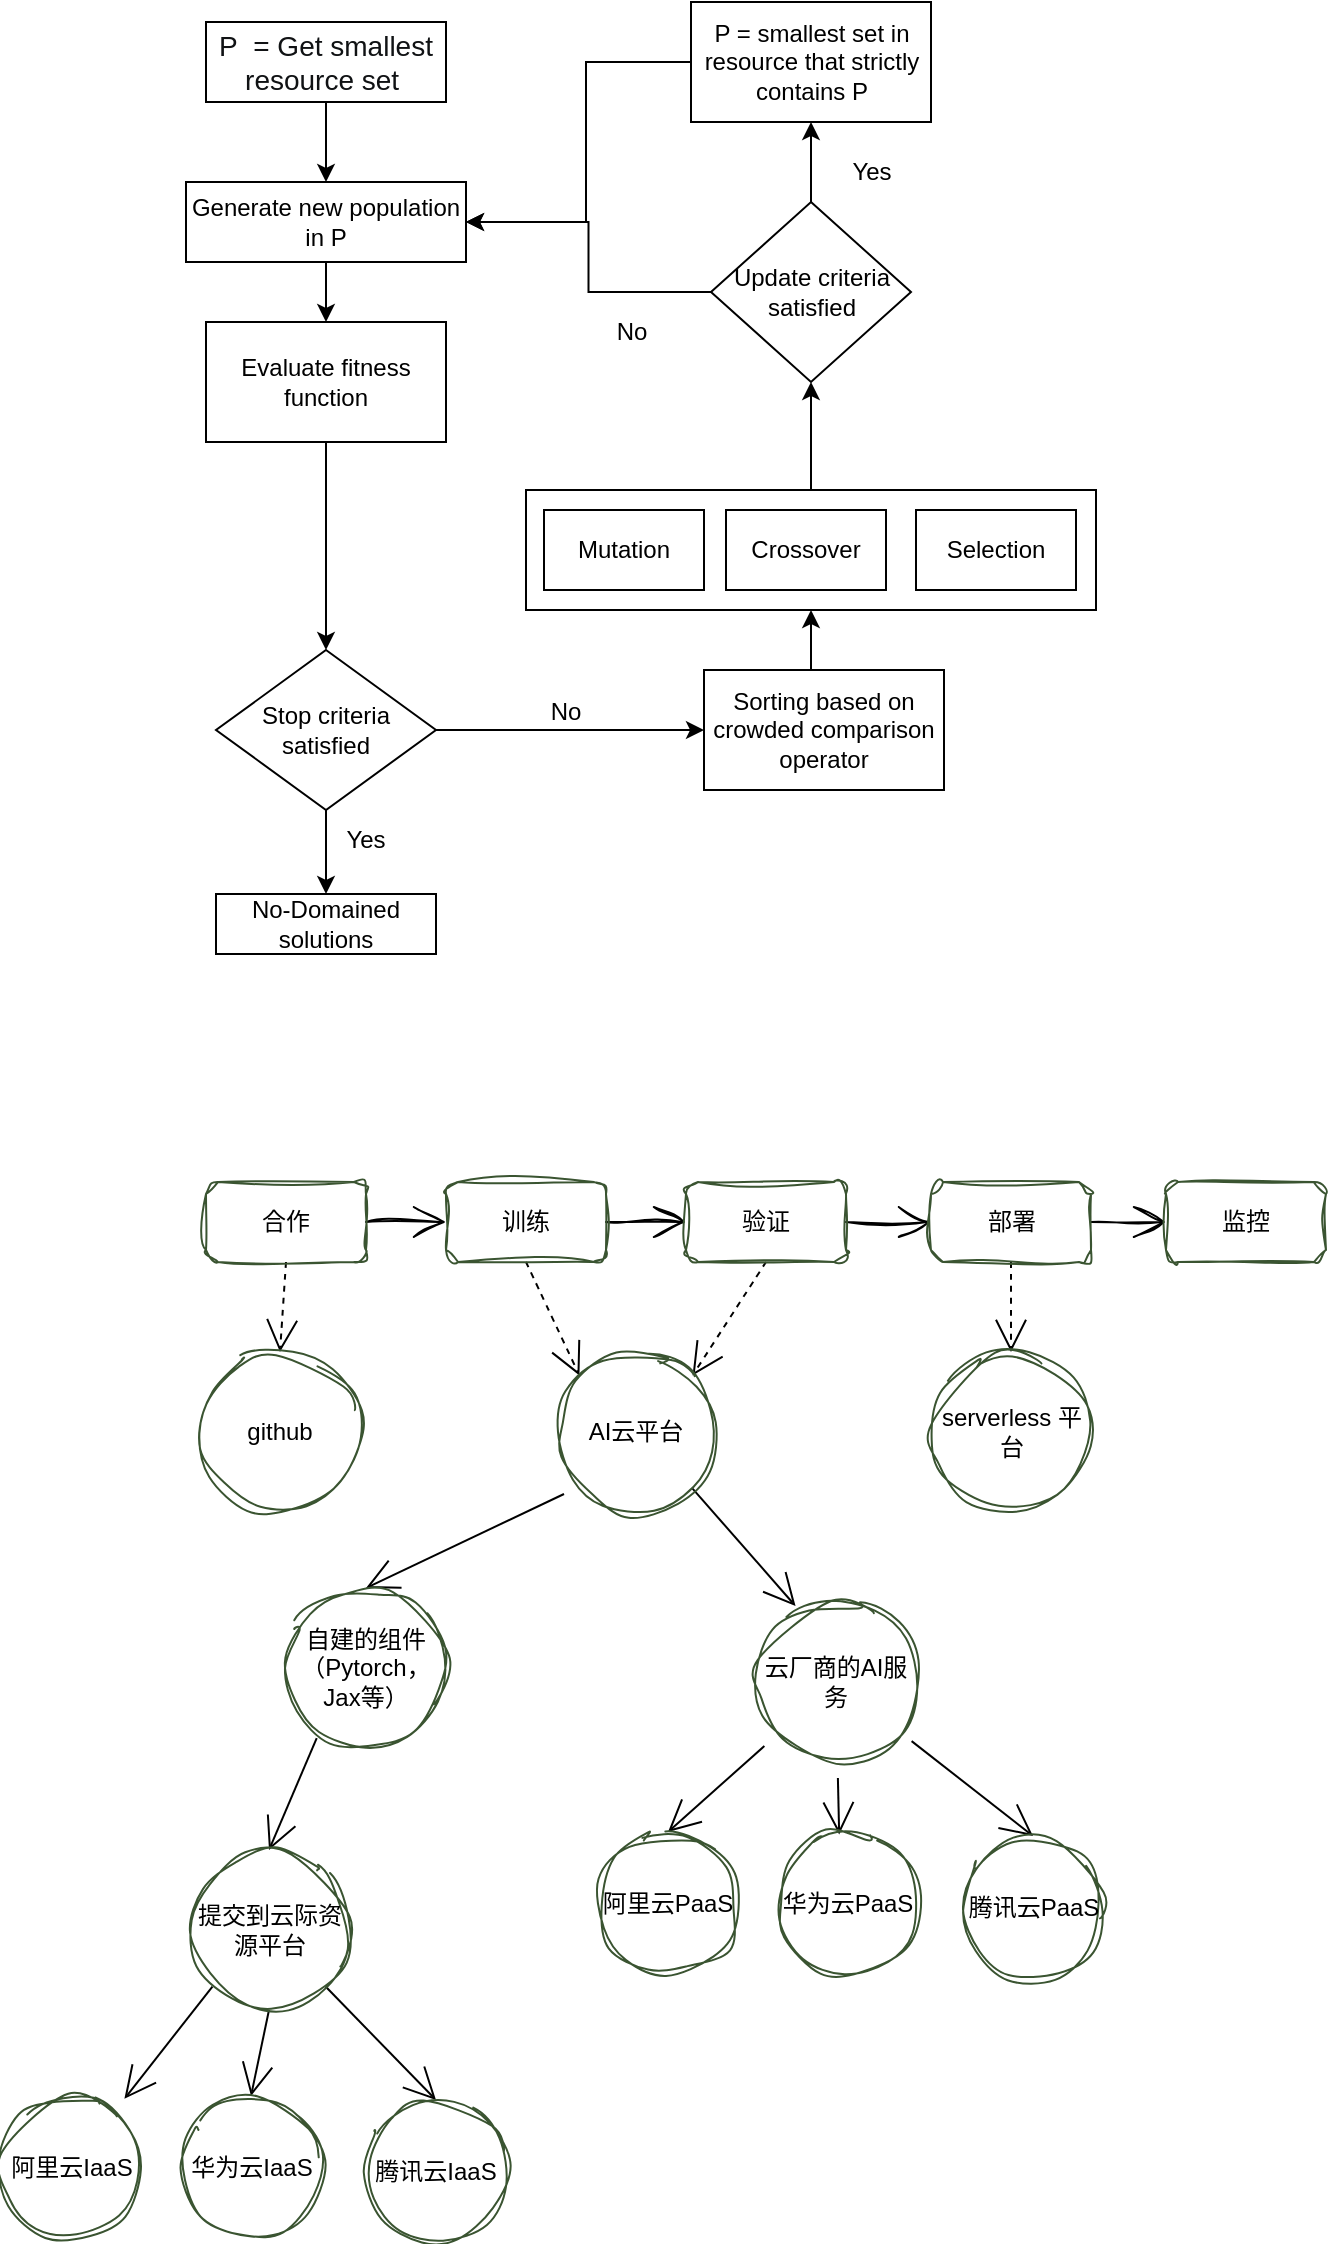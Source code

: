 <mxfile version="20.8.23" type="github">
  <diagram id="C5RBs43oDa-KdzZeNtuy" name="Page-1">
    <mxGraphModel dx="1780" dy="764" grid="0" gridSize="10" guides="1" tooltips="1" connect="1" arrows="1" fold="1" page="0" pageScale="1" pageWidth="827" pageHeight="1169" math="0" shadow="0">
      <root>
        <mxCell id="WIyWlLk6GJQsqaUBKTNV-0" />
        <mxCell id="WIyWlLk6GJQsqaUBKTNV-1" parent="WIyWlLk6GJQsqaUBKTNV-0" />
        <mxCell id="WIyWlLk6GJQsqaUBKTNV-4" value="Yes" style="rounded=0;html=1;jettySize=auto;orthogonalLoop=1;fontSize=11;endArrow=block;endFill=0;endSize=8;strokeWidth=1;shadow=0;labelBackgroundColor=none;edgeStyle=orthogonalEdgeStyle;" parent="WIyWlLk6GJQsqaUBKTNV-1" edge="1">
          <mxGeometry y="20" relative="1" as="geometry">
            <mxPoint as="offset" />
            <mxPoint x="220" y="250" as="sourcePoint" />
          </mxGeometry>
        </mxCell>
        <mxCell id="WIyWlLk6GJQsqaUBKTNV-5" value="No" style="edgeStyle=orthogonalEdgeStyle;rounded=0;html=1;jettySize=auto;orthogonalLoop=1;fontSize=11;endArrow=block;endFill=0;endSize=8;strokeWidth=1;shadow=0;labelBackgroundColor=none;" parent="WIyWlLk6GJQsqaUBKTNV-1" edge="1">
          <mxGeometry y="10" relative="1" as="geometry">
            <mxPoint as="offset" />
            <mxPoint x="270" y="210" as="sourcePoint" />
          </mxGeometry>
        </mxCell>
        <mxCell id="WIyWlLk6GJQsqaUBKTNV-9" value="Yes" style="edgeStyle=orthogonalEdgeStyle;rounded=0;html=1;jettySize=auto;orthogonalLoop=1;fontSize=11;endArrow=block;endFill=0;endSize=8;strokeWidth=1;shadow=0;labelBackgroundColor=none;" parent="WIyWlLk6GJQsqaUBKTNV-1" edge="1">
          <mxGeometry y="10" relative="1" as="geometry">
            <mxPoint as="offset" />
            <mxPoint x="270" y="330" as="sourcePoint" />
          </mxGeometry>
        </mxCell>
        <mxCell id="THJVb-N0ZHT8e2qzy4Ff-2" value="" style="edgeStyle=orthogonalEdgeStyle;rounded=0;orthogonalLoop=1;jettySize=auto;html=1;" parent="WIyWlLk6GJQsqaUBKTNV-1" source="THJVb-N0ZHT8e2qzy4Ff-0" target="THJVb-N0ZHT8e2qzy4Ff-1" edge="1">
          <mxGeometry relative="1" as="geometry" />
        </mxCell>
        <mxCell id="THJVb-N0ZHT8e2qzy4Ff-0" value="Evaluate fitness function" style="rounded=0;whiteSpace=wrap;html=1;" parent="WIyWlLk6GJQsqaUBKTNV-1" vertex="1">
          <mxGeometry x="160" y="170" width="120" height="60" as="geometry" />
        </mxCell>
        <mxCell id="THJVb-N0ZHT8e2qzy4Ff-4" value="" style="edgeStyle=orthogonalEdgeStyle;rounded=0;orthogonalLoop=1;jettySize=auto;html=1;" parent="WIyWlLk6GJQsqaUBKTNV-1" source="THJVb-N0ZHT8e2qzy4Ff-1" target="THJVb-N0ZHT8e2qzy4Ff-3" edge="1">
          <mxGeometry relative="1" as="geometry" />
        </mxCell>
        <mxCell id="THJVb-N0ZHT8e2qzy4Ff-6" value="" style="edgeStyle=orthogonalEdgeStyle;rounded=0;orthogonalLoop=1;jettySize=auto;html=1;" parent="WIyWlLk6GJQsqaUBKTNV-1" source="THJVb-N0ZHT8e2qzy4Ff-1" target="THJVb-N0ZHT8e2qzy4Ff-5" edge="1">
          <mxGeometry relative="1" as="geometry" />
        </mxCell>
        <mxCell id="THJVb-N0ZHT8e2qzy4Ff-1" value="Stop criteria satisfied" style="rhombus;whiteSpace=wrap;html=1;rounded=0;" parent="WIyWlLk6GJQsqaUBKTNV-1" vertex="1">
          <mxGeometry x="165" y="334" width="110" height="80" as="geometry" />
        </mxCell>
        <mxCell id="THJVb-N0ZHT8e2qzy4Ff-3" value="No-Domained solutions" style="whiteSpace=wrap;html=1;rounded=0;" parent="WIyWlLk6GJQsqaUBKTNV-1" vertex="1">
          <mxGeometry x="165" y="456" width="110" height="30" as="geometry" />
        </mxCell>
        <mxCell id="THJVb-N0ZHT8e2qzy4Ff-35" style="edgeStyle=orthogonalEdgeStyle;rounded=0;orthogonalLoop=1;jettySize=auto;html=1;exitX=0.5;exitY=0;exitDx=0;exitDy=0;entryX=0.5;entryY=1;entryDx=0;entryDy=0;" parent="WIyWlLk6GJQsqaUBKTNV-1" source="THJVb-N0ZHT8e2qzy4Ff-5" target="THJVb-N0ZHT8e2qzy4Ff-7" edge="1">
          <mxGeometry relative="1" as="geometry" />
        </mxCell>
        <mxCell id="THJVb-N0ZHT8e2qzy4Ff-5" value="Sorting based on crowded comparison operator" style="whiteSpace=wrap;html=1;rounded=0;" parent="WIyWlLk6GJQsqaUBKTNV-1" vertex="1">
          <mxGeometry x="409" y="344" width="120" height="60" as="geometry" />
        </mxCell>
        <mxCell id="THJVb-N0ZHT8e2qzy4Ff-29" style="edgeStyle=orthogonalEdgeStyle;rounded=0;orthogonalLoop=1;jettySize=auto;html=1;exitX=0.5;exitY=0;exitDx=0;exitDy=0;entryX=0.5;entryY=1;entryDx=0;entryDy=0;" parent="WIyWlLk6GJQsqaUBKTNV-1" source="THJVb-N0ZHT8e2qzy4Ff-7" target="THJVb-N0ZHT8e2qzy4Ff-28" edge="1">
          <mxGeometry relative="1" as="geometry" />
        </mxCell>
        <mxCell id="THJVb-N0ZHT8e2qzy4Ff-7" value="" style="whiteSpace=wrap;html=1;rounded=0;" parent="WIyWlLk6GJQsqaUBKTNV-1" vertex="1">
          <mxGeometry x="320" y="254" width="285" height="60" as="geometry" />
        </mxCell>
        <mxCell id="THJVb-N0ZHT8e2qzy4Ff-8" value="Mutation" style="rounded=0;whiteSpace=wrap;html=1;" parent="WIyWlLk6GJQsqaUBKTNV-1" vertex="1">
          <mxGeometry x="329" y="264" width="80" height="40" as="geometry" />
        </mxCell>
        <mxCell id="THJVb-N0ZHT8e2qzy4Ff-9" value="Crossover" style="rounded=0;whiteSpace=wrap;html=1;" parent="WIyWlLk6GJQsqaUBKTNV-1" vertex="1">
          <mxGeometry x="420" y="264" width="80" height="40" as="geometry" />
        </mxCell>
        <mxCell id="THJVb-N0ZHT8e2qzy4Ff-10" value="Selection" style="rounded=0;whiteSpace=wrap;html=1;" parent="WIyWlLk6GJQsqaUBKTNV-1" vertex="1">
          <mxGeometry x="515" y="264" width="80" height="40" as="geometry" />
        </mxCell>
        <mxCell id="THJVb-N0ZHT8e2qzy4Ff-27" style="edgeStyle=orthogonalEdgeStyle;rounded=0;orthogonalLoop=1;jettySize=auto;html=1;" parent="WIyWlLk6GJQsqaUBKTNV-1" source="THJVb-N0ZHT8e2qzy4Ff-11" target="THJVb-N0ZHT8e2qzy4Ff-0" edge="1">
          <mxGeometry relative="1" as="geometry" />
        </mxCell>
        <mxCell id="THJVb-N0ZHT8e2qzy4Ff-11" value="Generate new population in P" style="whiteSpace=wrap;html=1;rounded=0;" parent="WIyWlLk6GJQsqaUBKTNV-1" vertex="1">
          <mxGeometry x="150" y="100" width="140" height="40" as="geometry" />
        </mxCell>
        <mxCell id="THJVb-N0ZHT8e2qzy4Ff-16" style="edgeStyle=orthogonalEdgeStyle;rounded=0;orthogonalLoop=1;jettySize=auto;html=1;exitX=0.5;exitY=1;exitDx=0;exitDy=0;entryX=0.5;entryY=0;entryDx=0;entryDy=0;" parent="WIyWlLk6GJQsqaUBKTNV-1" source="THJVb-N0ZHT8e2qzy4Ff-13" target="THJVb-N0ZHT8e2qzy4Ff-11" edge="1">
          <mxGeometry relative="1" as="geometry" />
        </mxCell>
        <mxCell id="THJVb-N0ZHT8e2qzy4Ff-13" value="&lt;p style=&quot;&quot;&gt;&lt;font color=&quot;#101214&quot;&gt;&lt;span style=&quot;font-size: 14px; background-color: rgb(255, 255, 255);&quot;&gt;P&amp;nbsp; = Get smallest resource set&amp;nbsp;&lt;/span&gt;&lt;/font&gt;&lt;/p&gt;" style="rounded=0;whiteSpace=wrap;html=1;fontSize=12;glass=0;strokeWidth=1;shadow=0;align=center;" parent="WIyWlLk6GJQsqaUBKTNV-1" vertex="1">
          <mxGeometry x="160" y="20" width="120" height="40" as="geometry" />
        </mxCell>
        <mxCell id="THJVb-N0ZHT8e2qzy4Ff-17" style="edgeStyle=orthogonalEdgeStyle;rounded=0;orthogonalLoop=1;jettySize=auto;html=1;entryX=1;entryY=0.5;entryDx=0;entryDy=0;" parent="WIyWlLk6GJQsqaUBKTNV-1" source="THJVb-N0ZHT8e2qzy4Ff-14" target="THJVb-N0ZHT8e2qzy4Ff-11" edge="1">
          <mxGeometry relative="1" as="geometry">
            <Array as="points">
              <mxPoint x="350" y="40" />
              <mxPoint x="350" y="120" />
            </Array>
          </mxGeometry>
        </mxCell>
        <mxCell id="THJVb-N0ZHT8e2qzy4Ff-14" value="P = smallest set in resource that strictly contains P" style="rounded=0;whiteSpace=wrap;html=1;" parent="WIyWlLk6GJQsqaUBKTNV-1" vertex="1">
          <mxGeometry x="402.5" y="10" width="120" height="60" as="geometry" />
        </mxCell>
        <mxCell id="THJVb-N0ZHT8e2qzy4Ff-25" value="Yes" style="text;html=1;strokeColor=none;fillColor=none;align=center;verticalAlign=middle;whiteSpace=wrap;rounded=0;" parent="WIyWlLk6GJQsqaUBKTNV-1" vertex="1">
          <mxGeometry x="210" y="414" width="60" height="30" as="geometry" />
        </mxCell>
        <mxCell id="THJVb-N0ZHT8e2qzy4Ff-26" value="No" style="text;html=1;strokeColor=none;fillColor=none;align=center;verticalAlign=middle;whiteSpace=wrap;rounded=0;" parent="WIyWlLk6GJQsqaUBKTNV-1" vertex="1">
          <mxGeometry x="310" y="350" width="60" height="30" as="geometry" />
        </mxCell>
        <mxCell id="THJVb-N0ZHT8e2qzy4Ff-30" style="edgeStyle=orthogonalEdgeStyle;rounded=0;orthogonalLoop=1;jettySize=auto;html=1;exitX=0.5;exitY=0;exitDx=0;exitDy=0;" parent="WIyWlLk6GJQsqaUBKTNV-1" source="THJVb-N0ZHT8e2qzy4Ff-28" target="THJVb-N0ZHT8e2qzy4Ff-14" edge="1">
          <mxGeometry relative="1" as="geometry" />
        </mxCell>
        <mxCell id="THJVb-N0ZHT8e2qzy4Ff-32" style="edgeStyle=orthogonalEdgeStyle;rounded=0;orthogonalLoop=1;jettySize=auto;html=1;exitX=0;exitY=0.5;exitDx=0;exitDy=0;entryX=1;entryY=0.5;entryDx=0;entryDy=0;" parent="WIyWlLk6GJQsqaUBKTNV-1" source="THJVb-N0ZHT8e2qzy4Ff-28" target="THJVb-N0ZHT8e2qzy4Ff-11" edge="1">
          <mxGeometry relative="1" as="geometry">
            <mxPoint x="340" y="120" as="targetPoint" />
          </mxGeometry>
        </mxCell>
        <mxCell id="THJVb-N0ZHT8e2qzy4Ff-28" value="Update criteria satisfied" style="rhombus;whiteSpace=wrap;html=1;" parent="WIyWlLk6GJQsqaUBKTNV-1" vertex="1">
          <mxGeometry x="412.5" y="110" width="100" height="90" as="geometry" />
        </mxCell>
        <mxCell id="THJVb-N0ZHT8e2qzy4Ff-33" value="No" style="text;html=1;strokeColor=none;fillColor=none;align=center;verticalAlign=middle;whiteSpace=wrap;rounded=0;" parent="WIyWlLk6GJQsqaUBKTNV-1" vertex="1">
          <mxGeometry x="342.5" y="160" width="60" height="30" as="geometry" />
        </mxCell>
        <mxCell id="THJVb-N0ZHT8e2qzy4Ff-34" value="Yes" style="text;html=1;strokeColor=none;fillColor=none;align=center;verticalAlign=middle;whiteSpace=wrap;rounded=0;" parent="WIyWlLk6GJQsqaUBKTNV-1" vertex="1">
          <mxGeometry x="462.5" y="80" width="60" height="30" as="geometry" />
        </mxCell>
        <mxCell id="LXepPZIW4qONN0NMXBWs-5" style="edgeStyle=none;rounded=1;orthogonalLoop=1;jettySize=auto;html=1;entryX=0;entryY=0.5;entryDx=0;entryDy=0;fontColor=default;endArrow=open;startSize=14;endSize=14;sourcePerimeterSpacing=8;targetPerimeterSpacing=8;exitX=1;exitY=0.5;exitDx=0;exitDy=0;sketch=1;curveFitting=1;jiggle=2;" parent="WIyWlLk6GJQsqaUBKTNV-1" source="LXepPZIW4qONN0NMXBWs-0" target="LXepPZIW4qONN0NMXBWs-1" edge="1">
          <mxGeometry relative="1" as="geometry" />
        </mxCell>
        <mxCell id="u_1ld5OmQaAOj_DJ9Zru-8" style="edgeStyle=none;curved=1;rounded=0;orthogonalLoop=1;jettySize=auto;html=1;exitX=0.5;exitY=1;exitDx=0;exitDy=0;entryX=0.5;entryY=0;entryDx=0;entryDy=0;endArrow=open;startSize=14;endSize=14;sourcePerimeterSpacing=8;targetPerimeterSpacing=8;dashed=1;" parent="WIyWlLk6GJQsqaUBKTNV-1" source="LXepPZIW4qONN0NMXBWs-0" target="u_1ld5OmQaAOj_DJ9Zru-5" edge="1">
          <mxGeometry relative="1" as="geometry" />
        </mxCell>
        <mxCell id="LXepPZIW4qONN0NMXBWs-0" value="&lt;font&gt;合作&lt;/font&gt;" style="rounded=1;whiteSpace=wrap;html=1;labelBackgroundColor=none;labelBorderColor=none;sketch=1;curveFitting=1;jiggle=2;shadow=0;glass=0;fillColor=none;fontColor=default;strokeColor=#3A5431;" parent="WIyWlLk6GJQsqaUBKTNV-1" vertex="1">
          <mxGeometry x="160" y="600" width="80" height="40" as="geometry" />
        </mxCell>
        <mxCell id="LXepPZIW4qONN0NMXBWs-6" style="edgeStyle=none;shape=connector;rounded=1;sketch=1;jiggle=2;curveFitting=1;orthogonalLoop=1;jettySize=auto;html=1;entryX=0;entryY=0.5;entryDx=0;entryDy=0;labelBackgroundColor=default;strokeColor=default;fontFamily=Helvetica;fontSize=11;fontColor=default;endArrow=open;startSize=14;endSize=14;sourcePerimeterSpacing=8;targetPerimeterSpacing=8;exitX=1;exitY=0.5;exitDx=0;exitDy=0;" parent="WIyWlLk6GJQsqaUBKTNV-1" source="LXepPZIW4qONN0NMXBWs-1" target="LXepPZIW4qONN0NMXBWs-2" edge="1">
          <mxGeometry relative="1" as="geometry" />
        </mxCell>
        <mxCell id="u_1ld5OmQaAOj_DJ9Zru-3" value="" style="edgeStyle=none;curved=1;rounded=0;orthogonalLoop=1;jettySize=auto;html=1;endArrow=open;startSize=14;endSize=14;sourcePerimeterSpacing=8;targetPerimeterSpacing=8;exitX=0.5;exitY=1;exitDx=0;exitDy=0;entryX=0;entryY=0;entryDx=0;entryDy=0;dashed=1;" parent="WIyWlLk6GJQsqaUBKTNV-1" source="LXepPZIW4qONN0NMXBWs-1" target="u_1ld5OmQaAOj_DJ9Zru-2" edge="1">
          <mxGeometry relative="1" as="geometry" />
        </mxCell>
        <mxCell id="LXepPZIW4qONN0NMXBWs-1" value="训练" style="rounded=1;whiteSpace=wrap;html=1;labelBackgroundColor=none;labelBorderColor=none;sketch=1;curveFitting=1;jiggle=2;shadow=0;glass=0;fillColor=none;fontColor=default;strokeColor=#3A5431;" parent="WIyWlLk6GJQsqaUBKTNV-1" vertex="1">
          <mxGeometry x="280" y="600" width="80" height="40" as="geometry" />
        </mxCell>
        <mxCell id="LXepPZIW4qONN0NMXBWs-7" style="edgeStyle=none;shape=connector;rounded=1;sketch=1;jiggle=2;curveFitting=1;orthogonalLoop=1;jettySize=auto;html=1;exitX=1;exitY=0.5;exitDx=0;exitDy=0;entryX=0;entryY=0.5;entryDx=0;entryDy=0;labelBackgroundColor=default;strokeColor=default;fontFamily=Helvetica;fontSize=11;fontColor=default;endArrow=open;startSize=14;endSize=14;sourcePerimeterSpacing=8;targetPerimeterSpacing=8;" parent="WIyWlLk6GJQsqaUBKTNV-1" source="LXepPZIW4qONN0NMXBWs-2" target="LXepPZIW4qONN0NMXBWs-3" edge="1">
          <mxGeometry relative="1" as="geometry" />
        </mxCell>
        <mxCell id="u_1ld5OmQaAOj_DJ9Zru-4" style="edgeStyle=none;curved=1;rounded=0;orthogonalLoop=1;jettySize=auto;html=1;exitX=0.5;exitY=1;exitDx=0;exitDy=0;entryX=1;entryY=0;entryDx=0;entryDy=0;endArrow=open;startSize=14;endSize=14;sourcePerimeterSpacing=8;targetPerimeterSpacing=8;dashed=1;" parent="WIyWlLk6GJQsqaUBKTNV-1" source="LXepPZIW4qONN0NMXBWs-2" target="u_1ld5OmQaAOj_DJ9Zru-2" edge="1">
          <mxGeometry relative="1" as="geometry" />
        </mxCell>
        <mxCell id="LXepPZIW4qONN0NMXBWs-2" value="验证" style="rounded=1;whiteSpace=wrap;html=1;labelBackgroundColor=none;labelBorderColor=none;sketch=1;curveFitting=1;jiggle=2;shadow=0;glass=0;fillColor=none;fontColor=default;strokeColor=#3A5431;" parent="WIyWlLk6GJQsqaUBKTNV-1" vertex="1">
          <mxGeometry x="400" y="600" width="80" height="40" as="geometry" />
        </mxCell>
        <mxCell id="LXepPZIW4qONN0NMXBWs-8" style="edgeStyle=none;shape=connector;rounded=1;sketch=1;jiggle=2;curveFitting=1;orthogonalLoop=1;jettySize=auto;html=1;exitX=1;exitY=0.5;exitDx=0;exitDy=0;entryX=0;entryY=0.5;entryDx=0;entryDy=0;labelBackgroundColor=default;strokeColor=default;fontFamily=Helvetica;fontSize=11;fontColor=default;endArrow=open;startSize=14;endSize=14;sourcePerimeterSpacing=8;targetPerimeterSpacing=8;" parent="WIyWlLk6GJQsqaUBKTNV-1" source="LXepPZIW4qONN0NMXBWs-3" target="LXepPZIW4qONN0NMXBWs-4" edge="1">
          <mxGeometry relative="1" as="geometry" />
        </mxCell>
        <mxCell id="u_1ld5OmQaAOj_DJ9Zru-1" value="" style="edgeStyle=none;curved=1;rounded=0;orthogonalLoop=1;jettySize=auto;html=1;endArrow=open;startSize=14;endSize=14;sourcePerimeterSpacing=8;targetPerimeterSpacing=8;exitX=0.5;exitY=1;exitDx=0;exitDy=0;entryX=0.5;entryY=0;entryDx=0;entryDy=0;dashed=1;" parent="WIyWlLk6GJQsqaUBKTNV-1" source="LXepPZIW4qONN0NMXBWs-3" target="u_1ld5OmQaAOj_DJ9Zru-0" edge="1">
          <mxGeometry relative="1" as="geometry" />
        </mxCell>
        <mxCell id="LXepPZIW4qONN0NMXBWs-3" value="部署" style="rounded=1;whiteSpace=wrap;html=1;labelBackgroundColor=none;labelBorderColor=none;sketch=1;curveFitting=1;jiggle=2;shadow=0;glass=0;fillColor=none;fontColor=default;strokeColor=#3A5431;" parent="WIyWlLk6GJQsqaUBKTNV-1" vertex="1">
          <mxGeometry x="522.5" y="600" width="80" height="40" as="geometry" />
        </mxCell>
        <mxCell id="LXepPZIW4qONN0NMXBWs-4" value="监控" style="rounded=1;whiteSpace=wrap;html=1;labelBackgroundColor=none;labelBorderColor=none;sketch=1;curveFitting=1;jiggle=2;shadow=0;glass=0;fillColor=none;fontColor=default;strokeColor=#3A5431;" parent="WIyWlLk6GJQsqaUBKTNV-1" vertex="1">
          <mxGeometry x="640" y="600" width="80" height="40" as="geometry" />
        </mxCell>
        <mxCell id="u_1ld5OmQaAOj_DJ9Zru-0" value="serverless 平台" style="ellipse;whiteSpace=wrap;html=1;fillColor=none;strokeColor=#3A5431;rounded=1;labelBackgroundColor=none;labelBorderColor=none;sketch=1;curveFitting=1;jiggle=2;shadow=0;glass=0;" parent="WIyWlLk6GJQsqaUBKTNV-1" vertex="1">
          <mxGeometry x="522.5" y="685" width="80" height="80" as="geometry" />
        </mxCell>
        <mxCell id="olnGgKOGEYeU1nbV7uQY-2" style="edgeStyle=none;curved=1;rounded=0;orthogonalLoop=1;jettySize=auto;html=1;entryX=0.5;entryY=0;entryDx=0;entryDy=0;endArrow=open;startSize=14;endSize=14;sourcePerimeterSpacing=8;targetPerimeterSpacing=8;" edge="1" parent="WIyWlLk6GJQsqaUBKTNV-1" target="olnGgKOGEYeU1nbV7uQY-1">
          <mxGeometry relative="1" as="geometry">
            <mxPoint x="339" y="756" as="sourcePoint" />
          </mxGeometry>
        </mxCell>
        <mxCell id="olnGgKOGEYeU1nbV7uQY-3" style="edgeStyle=none;curved=1;rounded=0;orthogonalLoop=1;jettySize=auto;html=1;exitX=1;exitY=1;exitDx=0;exitDy=0;endArrow=open;startSize=14;endSize=14;sourcePerimeterSpacing=8;targetPerimeterSpacing=8;" edge="1" parent="WIyWlLk6GJQsqaUBKTNV-1" source="u_1ld5OmQaAOj_DJ9Zru-2">
          <mxGeometry relative="1" as="geometry">
            <mxPoint x="454.778" y="812.056" as="targetPoint" />
          </mxGeometry>
        </mxCell>
        <mxCell id="u_1ld5OmQaAOj_DJ9Zru-2" value="AI云平台" style="ellipse;whiteSpace=wrap;html=1;fillColor=none;strokeColor=#3A5431;rounded=1;labelBackgroundColor=none;labelBorderColor=none;sketch=1;curveFitting=1;jiggle=2;shadow=0;glass=0;" parent="WIyWlLk6GJQsqaUBKTNV-1" vertex="1">
          <mxGeometry x="335" y="685" width="80" height="80" as="geometry" />
        </mxCell>
        <mxCell id="u_1ld5OmQaAOj_DJ9Zru-5" value="github" style="ellipse;whiteSpace=wrap;html=1;fillColor=none;strokeColor=#3A5431;rounded=1;labelBackgroundColor=none;labelBorderColor=none;sketch=1;curveFitting=1;jiggle=2;shadow=0;glass=0;" parent="WIyWlLk6GJQsqaUBKTNV-1" vertex="1">
          <mxGeometry x="157" y="685" width="80" height="80" as="geometry" />
        </mxCell>
        <mxCell id="olnGgKOGEYeU1nbV7uQY-6" style="edgeStyle=none;curved=1;rounded=0;orthogonalLoop=1;jettySize=auto;html=1;entryX=0.5;entryY=0;entryDx=0;entryDy=0;endArrow=open;startSize=14;endSize=14;sourcePerimeterSpacing=8;targetPerimeterSpacing=8;exitX=0.192;exitY=0.938;exitDx=0;exitDy=0;exitPerimeter=0;" edge="1" parent="WIyWlLk6GJQsqaUBKTNV-1" source="olnGgKOGEYeU1nbV7uQY-1" target="olnGgKOGEYeU1nbV7uQY-5">
          <mxGeometry relative="1" as="geometry">
            <mxPoint x="233.5" y="920" as="sourcePoint" />
          </mxGeometry>
        </mxCell>
        <mxCell id="olnGgKOGEYeU1nbV7uQY-1" value="自建的组件&lt;br&gt;（Pytorch，Jax等）" style="ellipse;whiteSpace=wrap;html=1;fillColor=none;strokeColor=#3A5431;rounded=1;labelBackgroundColor=none;labelBorderColor=none;sketch=1;curveFitting=1;jiggle=2;shadow=0;glass=0;" vertex="1" parent="WIyWlLk6GJQsqaUBKTNV-1">
          <mxGeometry x="200" y="803" width="80" height="80" as="geometry" />
        </mxCell>
        <mxCell id="olnGgKOGEYeU1nbV7uQY-14" style="edgeStyle=none;curved=1;rounded=0;orthogonalLoop=1;jettySize=auto;html=1;entryX=0.5;entryY=0;entryDx=0;entryDy=0;endArrow=open;startSize=14;endSize=14;sourcePerimeterSpacing=8;targetPerimeterSpacing=8;" edge="1" parent="WIyWlLk6GJQsqaUBKTNV-1" source="olnGgKOGEYeU1nbV7uQY-4" target="olnGgKOGEYeU1nbV7uQY-11">
          <mxGeometry relative="1" as="geometry" />
        </mxCell>
        <mxCell id="olnGgKOGEYeU1nbV7uQY-15" style="edgeStyle=none;curved=1;rounded=0;orthogonalLoop=1;jettySize=auto;html=1;entryX=0.437;entryY=0.017;entryDx=0;entryDy=0;entryPerimeter=0;endArrow=open;startSize=14;endSize=14;sourcePerimeterSpacing=8;targetPerimeterSpacing=8;" edge="1" parent="WIyWlLk6GJQsqaUBKTNV-1" source="olnGgKOGEYeU1nbV7uQY-4" target="olnGgKOGEYeU1nbV7uQY-12">
          <mxGeometry relative="1" as="geometry" />
        </mxCell>
        <mxCell id="olnGgKOGEYeU1nbV7uQY-16" style="edgeStyle=none;curved=1;rounded=0;orthogonalLoop=1;jettySize=auto;html=1;entryX=0.5;entryY=0;entryDx=0;entryDy=0;endArrow=open;startSize=14;endSize=14;sourcePerimeterSpacing=8;targetPerimeterSpacing=8;" edge="1" parent="WIyWlLk6GJQsqaUBKTNV-1" source="olnGgKOGEYeU1nbV7uQY-4" target="olnGgKOGEYeU1nbV7uQY-13">
          <mxGeometry relative="1" as="geometry" />
        </mxCell>
        <mxCell id="olnGgKOGEYeU1nbV7uQY-4" value="云厂商的AI服务" style="ellipse;whiteSpace=wrap;html=1;fillColor=none;strokeColor=#3A5431;rounded=1;labelBackgroundColor=none;labelBorderColor=none;sketch=1;curveFitting=1;jiggle=2;shadow=0;glass=0;" vertex="1" parent="WIyWlLk6GJQsqaUBKTNV-1">
          <mxGeometry x="435" y="810" width="80" height="80" as="geometry" />
        </mxCell>
        <mxCell id="olnGgKOGEYeU1nbV7uQY-17" style="edgeStyle=none;curved=1;rounded=0;orthogonalLoop=1;jettySize=auto;html=1;exitX=0;exitY=1;exitDx=0;exitDy=0;endArrow=open;startSize=14;endSize=14;sourcePerimeterSpacing=8;targetPerimeterSpacing=8;" edge="1" parent="WIyWlLk6GJQsqaUBKTNV-1" source="olnGgKOGEYeU1nbV7uQY-5" target="olnGgKOGEYeU1nbV7uQY-8">
          <mxGeometry relative="1" as="geometry" />
        </mxCell>
        <mxCell id="olnGgKOGEYeU1nbV7uQY-18" style="edgeStyle=none;curved=1;rounded=0;orthogonalLoop=1;jettySize=auto;html=1;exitX=0.5;exitY=1;exitDx=0;exitDy=0;entryX=0.5;entryY=0;entryDx=0;entryDy=0;endArrow=open;startSize=14;endSize=14;sourcePerimeterSpacing=8;targetPerimeterSpacing=8;" edge="1" parent="WIyWlLk6GJQsqaUBKTNV-1" source="olnGgKOGEYeU1nbV7uQY-5" target="olnGgKOGEYeU1nbV7uQY-9">
          <mxGeometry relative="1" as="geometry" />
        </mxCell>
        <mxCell id="olnGgKOGEYeU1nbV7uQY-19" style="edgeStyle=none;curved=1;rounded=0;orthogonalLoop=1;jettySize=auto;html=1;exitX=1;exitY=1;exitDx=0;exitDy=0;entryX=0.5;entryY=0;entryDx=0;entryDy=0;endArrow=open;startSize=14;endSize=14;sourcePerimeterSpacing=8;targetPerimeterSpacing=8;" edge="1" parent="WIyWlLk6GJQsqaUBKTNV-1" source="olnGgKOGEYeU1nbV7uQY-5" target="olnGgKOGEYeU1nbV7uQY-10">
          <mxGeometry relative="1" as="geometry" />
        </mxCell>
        <mxCell id="olnGgKOGEYeU1nbV7uQY-5" value="提交到云际资源平台" style="ellipse;whiteSpace=wrap;html=1;fillColor=none;strokeColor=#3A5431;rounded=1;labelBackgroundColor=none;labelBorderColor=none;sketch=1;curveFitting=1;jiggle=2;shadow=0;glass=0;" vertex="1" parent="WIyWlLk6GJQsqaUBKTNV-1">
          <mxGeometry x="151.5" y="934" width="80" height="80" as="geometry" />
        </mxCell>
        <mxCell id="olnGgKOGEYeU1nbV7uQY-8" value="阿里云IaaS" style="ellipse;whiteSpace=wrap;html=1;fillColor=none;strokeColor=#3A5431;rounded=1;labelBackgroundColor=none;labelBorderColor=none;sketch=1;curveFitting=1;jiggle=2;shadow=0;glass=0;" vertex="1" parent="WIyWlLk6GJQsqaUBKTNV-1">
          <mxGeometry x="57.5" y="1057" width="70" height="71" as="geometry" />
        </mxCell>
        <mxCell id="olnGgKOGEYeU1nbV7uQY-9" value="华为云IaaS" style="ellipse;whiteSpace=wrap;html=1;fillColor=none;strokeColor=#3A5431;rounded=1;labelBackgroundColor=none;labelBorderColor=none;sketch=1;curveFitting=1;jiggle=2;shadow=0;glass=0;" vertex="1" parent="WIyWlLk6GJQsqaUBKTNV-1">
          <mxGeometry x="147.5" y="1057" width="70" height="71" as="geometry" />
        </mxCell>
        <mxCell id="olnGgKOGEYeU1nbV7uQY-10" value="腾讯云IaaS" style="ellipse;whiteSpace=wrap;html=1;fillColor=none;strokeColor=#3A5431;rounded=1;labelBackgroundColor=none;labelBorderColor=none;sketch=1;curveFitting=1;jiggle=2;shadow=0;glass=0;" vertex="1" parent="WIyWlLk6GJQsqaUBKTNV-1">
          <mxGeometry x="240" y="1059" width="70" height="71" as="geometry" />
        </mxCell>
        <mxCell id="olnGgKOGEYeU1nbV7uQY-11" value="阿里云PaaS" style="ellipse;whiteSpace=wrap;html=1;fillColor=none;strokeColor=#3A5431;rounded=1;labelBackgroundColor=none;labelBorderColor=none;sketch=1;curveFitting=1;jiggle=2;shadow=0;glass=0;" vertex="1" parent="WIyWlLk6GJQsqaUBKTNV-1">
          <mxGeometry x="356" y="925" width="70" height="71" as="geometry" />
        </mxCell>
        <mxCell id="olnGgKOGEYeU1nbV7uQY-12" value="华为云PaaS" style="ellipse;whiteSpace=wrap;html=1;fillColor=none;strokeColor=#3A5431;rounded=1;labelBackgroundColor=none;labelBorderColor=none;sketch=1;curveFitting=1;jiggle=2;shadow=0;glass=0;" vertex="1" parent="WIyWlLk6GJQsqaUBKTNV-1">
          <mxGeometry x="446" y="925" width="70" height="71" as="geometry" />
        </mxCell>
        <mxCell id="olnGgKOGEYeU1nbV7uQY-13" value="腾讯云PaaS" style="ellipse;whiteSpace=wrap;html=1;fillColor=none;strokeColor=#3A5431;rounded=1;labelBackgroundColor=none;labelBorderColor=none;sketch=1;curveFitting=1;jiggle=2;shadow=0;glass=0;" vertex="1" parent="WIyWlLk6GJQsqaUBKTNV-1">
          <mxGeometry x="538.5" y="927" width="70" height="71" as="geometry" />
        </mxCell>
      </root>
    </mxGraphModel>
  </diagram>
</mxfile>

